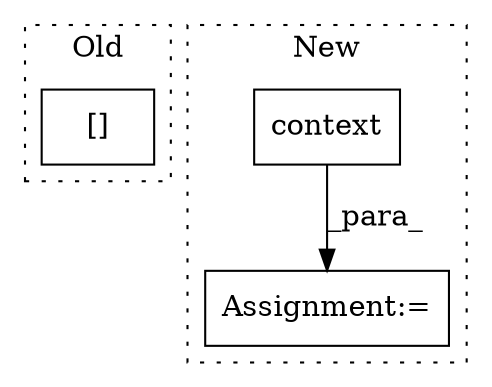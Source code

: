 digraph G {
subgraph cluster0 {
1 [label="[]" a="2" s="3287,3291" l="3,1" shape="box"];
label = "Old";
style="dotted";
}
subgraph cluster1 {
2 [label="context" a="32" s="2872,2881" l="8,1" shape="box"];
3 [label="Assignment:=" a="7" s="2850" l="1" shape="box"];
label = "New";
style="dotted";
}
2 -> 3 [label="_para_"];
}